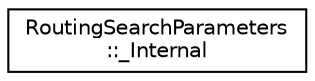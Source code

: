 digraph "Graphical Class Hierarchy"
{
 // LATEX_PDF_SIZE
  edge [fontname="Helvetica",fontsize="10",labelfontname="Helvetica",labelfontsize="10"];
  node [fontname="Helvetica",fontsize="10",shape=record];
  rankdir="LR";
  Node0 [label="RoutingSearchParameters\l::_Internal",height=0.2,width=0.4,color="black", fillcolor="white", style="filled",URL="$classoperations__research_1_1_routing_search_parameters_1_1___internal.html",tooltip=" "];
}
